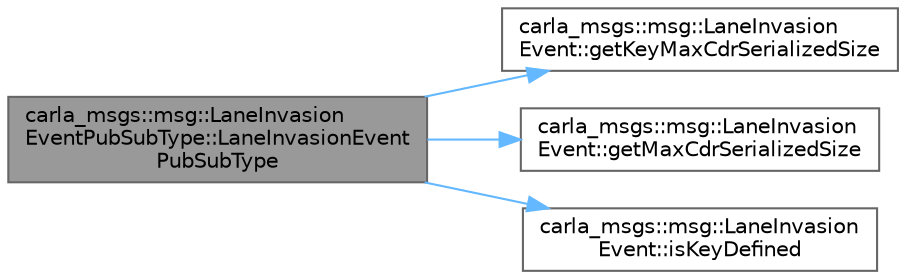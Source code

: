 digraph "carla_msgs::msg::LaneInvasionEventPubSubType::LaneInvasionEventPubSubType"
{
 // INTERACTIVE_SVG=YES
 // LATEX_PDF_SIZE
  bgcolor="transparent";
  edge [fontname=Helvetica,fontsize=10,labelfontname=Helvetica,labelfontsize=10];
  node [fontname=Helvetica,fontsize=10,shape=box,height=0.2,width=0.4];
  rankdir="LR";
  Node1 [id="Node000001",label="carla_msgs::msg::LaneInvasion\lEventPubSubType::LaneInvasionEvent\lPubSubType",height=0.2,width=0.4,color="gray40", fillcolor="grey60", style="filled", fontcolor="black",tooltip=" "];
  Node1 -> Node2 [id="edge1_Node000001_Node000002",color="steelblue1",style="solid",tooltip=" "];
  Node2 [id="Node000002",label="carla_msgs::msg::LaneInvasion\lEvent::getKeyMaxCdrSerializedSize",height=0.2,width=0.4,color="grey40", fillcolor="white", style="filled",URL="$d0/de1/classcarla__msgs_1_1msg_1_1LaneInvasionEvent.html#aadfb2f8abe5192dc3a397ce6b66f551d",tooltip="This function returns the maximum serialized size of the Key of an object depending on the buffer ali..."];
  Node1 -> Node3 [id="edge2_Node000001_Node000003",color="steelblue1",style="solid",tooltip=" "];
  Node3 [id="Node000003",label="carla_msgs::msg::LaneInvasion\lEvent::getMaxCdrSerializedSize",height=0.2,width=0.4,color="grey40", fillcolor="white", style="filled",URL="$d0/de1/classcarla__msgs_1_1msg_1_1LaneInvasionEvent.html#a8a7b006bc53c4d4364337d3caecadf66",tooltip="This function returns the maximum serialized size of an object depending on the buffer alignment."];
  Node1 -> Node4 [id="edge3_Node000001_Node000004",color="steelblue1",style="solid",tooltip=" "];
  Node4 [id="Node000004",label="carla_msgs::msg::LaneInvasion\lEvent::isKeyDefined",height=0.2,width=0.4,color="grey40", fillcolor="white", style="filled",URL="$d0/de1/classcarla__msgs_1_1msg_1_1LaneInvasionEvent.html#af735d198892a11fbbd7a821a932678fe",tooltip="This function tells you if the Key has been defined for this type"];
}
